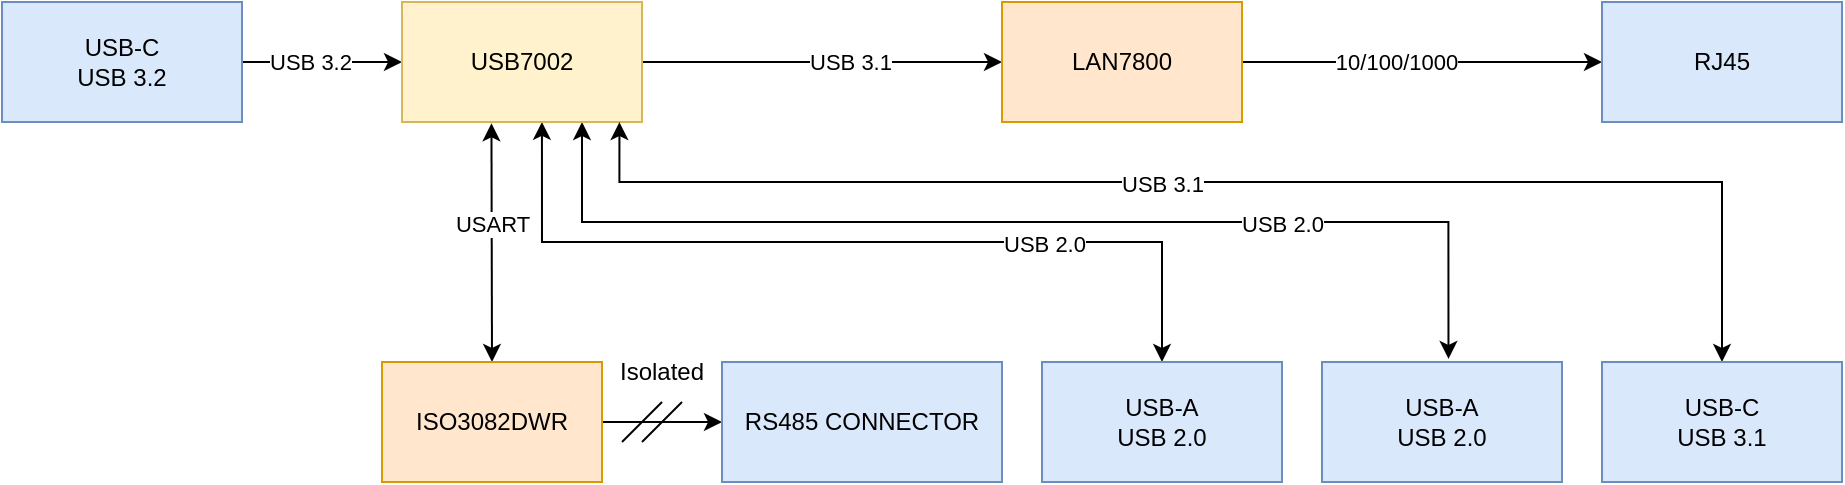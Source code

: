 <mxfile version="20.8.16" type="device"><diagram name="Page-1" id="eM03eiJpHEP8nWIyhxbc"><mxGraphModel dx="978" dy="571" grid="1" gridSize="10" guides="1" tooltips="1" connect="1" arrows="1" fold="1" page="1" pageScale="1" pageWidth="850" pageHeight="1100" math="0" shadow="0"><root><mxCell id="0"/><mxCell id="1" parent="0"/><mxCell id="qbb4gIfr9cdUl_cZGjGj-31" value="" style="edgeStyle=orthogonalEdgeStyle;rounded=0;orthogonalLoop=1;jettySize=auto;html=1;" parent="1" source="qbb4gIfr9cdUl_cZGjGj-7" target="qbb4gIfr9cdUl_cZGjGj-8" edge="1"><mxGeometry relative="1" as="geometry"/></mxCell><mxCell id="qbb4gIfr9cdUl_cZGjGj-32" value="USB 3.2" style="edgeLabel;html=1;align=center;verticalAlign=middle;resizable=0;points=[];" parent="qbb4gIfr9cdUl_cZGjGj-31" vertex="1" connectable="0"><mxGeometry x="-0.144" y="-1" relative="1" as="geometry"><mxPoint y="-1" as="offset"/></mxGeometry></mxCell><mxCell id="qbb4gIfr9cdUl_cZGjGj-7" value="USB-C&lt;br&gt;USB 3.2" style="rounded=0;whiteSpace=wrap;html=1;fillColor=#dae8fc;strokeColor=#6c8ebf;" parent="1" vertex="1"><mxGeometry width="120" height="60" as="geometry"/></mxCell><mxCell id="qbb4gIfr9cdUl_cZGjGj-33" value="" style="edgeStyle=orthogonalEdgeStyle;rounded=0;orthogonalLoop=1;jettySize=auto;html=1;entryX=0;entryY=0.5;entryDx=0;entryDy=0;" parent="1" source="qbb4gIfr9cdUl_cZGjGj-8" target="qbb4gIfr9cdUl_cZGjGj-10" edge="1"><mxGeometry relative="1" as="geometry"><mxPoint x="400" y="30" as="targetPoint"/></mxGeometry></mxCell><mxCell id="qbb4gIfr9cdUl_cZGjGj-34" value="USB 3.1" style="edgeLabel;html=1;align=center;verticalAlign=middle;resizable=0;points=[];" parent="qbb4gIfr9cdUl_cZGjGj-33" vertex="1" connectable="0"><mxGeometry x="0.275" y="2" relative="1" as="geometry"><mxPoint x="-11" y="2" as="offset"/></mxGeometry></mxCell><mxCell id="qbb4gIfr9cdUl_cZGjGj-40" style="edgeStyle=orthogonalEdgeStyle;rounded=0;orthogonalLoop=1;jettySize=auto;html=1;exitX=0.206;exitY=1.011;exitDx=0;exitDy=0;entryX=0.5;entryY=0;entryDx=0;entryDy=0;startArrow=classic;startFill=1;exitPerimeter=0;" parent="1" target="qbb4gIfr9cdUl_cZGjGj-26" edge="1"><mxGeometry relative="1" as="geometry"><mxPoint x="244.72" y="60.66" as="sourcePoint"/><Array as="points"><mxPoint x="245" y="61"/></Array></mxGeometry></mxCell><mxCell id="qbb4gIfr9cdUl_cZGjGj-54" value="USART" style="edgeLabel;html=1;align=center;verticalAlign=middle;resizable=0;points=[];" parent="qbb4gIfr9cdUl_cZGjGj-40" vertex="1" connectable="0"><mxGeometry x="-0.339" y="1" relative="1" as="geometry"><mxPoint x="-1" y="11" as="offset"/></mxGeometry></mxCell><mxCell id="qbb4gIfr9cdUl_cZGjGj-44" style="edgeStyle=orthogonalEdgeStyle;rounded=0;orthogonalLoop=1;jettySize=auto;html=1;exitX=0.583;exitY=0.999;exitDx=0;exitDy=0;entryX=0.5;entryY=0;entryDx=0;entryDy=0;startArrow=classic;startFill=1;endArrow=classic;endFill=1;exitPerimeter=0;" parent="1" source="qbb4gIfr9cdUl_cZGjGj-8" target="qbb4gIfr9cdUl_cZGjGj-14" edge="1"><mxGeometry relative="1" as="geometry"><Array as="points"><mxPoint x="270" y="120"/><mxPoint x="580" y="120"/></Array></mxGeometry></mxCell><mxCell id="qbb4gIfr9cdUl_cZGjGj-53" value="USB 2.0" style="edgeLabel;html=1;align=center;verticalAlign=middle;resizable=0;points=[];" parent="qbb4gIfr9cdUl_cZGjGj-44" vertex="1" connectable="0"><mxGeometry x="0.55" y="-1" relative="1" as="geometry"><mxPoint x="-23" as="offset"/></mxGeometry></mxCell><mxCell id="qbb4gIfr9cdUl_cZGjGj-45" style="edgeStyle=orthogonalEdgeStyle;rounded=0;orthogonalLoop=1;jettySize=auto;html=1;exitX=0.75;exitY=1;exitDx=0;exitDy=0;entryX=0.527;entryY=-0.026;entryDx=0;entryDy=0;entryPerimeter=0;startArrow=classic;startFill=1;endArrow=classic;endFill=1;" parent="1" source="qbb4gIfr9cdUl_cZGjGj-8" target="qbb4gIfr9cdUl_cZGjGj-13" edge="1"><mxGeometry relative="1" as="geometry"><Array as="points"><mxPoint x="290" y="110"/><mxPoint x="723" y="110"/></Array></mxGeometry></mxCell><mxCell id="qbb4gIfr9cdUl_cZGjGj-52" value="USB 2.0" style="edgeLabel;html=1;align=center;verticalAlign=middle;resizable=0;points=[];" parent="qbb4gIfr9cdUl_cZGjGj-45" vertex="1" connectable="0"><mxGeometry x="0.465" y="-1" relative="1" as="geometry"><mxPoint x="-4" as="offset"/></mxGeometry></mxCell><mxCell id="qbb4gIfr9cdUl_cZGjGj-8" value="USB7002" style="rounded=0;whiteSpace=wrap;html=1;fillColor=#fff2cc;strokeColor=#d6b656;" parent="1" vertex="1"><mxGeometry x="200" width="120" height="60" as="geometry"/></mxCell><mxCell id="qbb4gIfr9cdUl_cZGjGj-37" value="" style="edgeStyle=orthogonalEdgeStyle;rounded=0;orthogonalLoop=1;jettySize=auto;html=1;" parent="1" source="qbb4gIfr9cdUl_cZGjGj-10" target="qbb4gIfr9cdUl_cZGjGj-11" edge="1"><mxGeometry relative="1" as="geometry"/></mxCell><mxCell id="qbb4gIfr9cdUl_cZGjGj-38" value="10/100/1000" style="edgeLabel;html=1;align=center;verticalAlign=middle;resizable=0;points=[];" parent="qbb4gIfr9cdUl_cZGjGj-37" vertex="1" connectable="0"><mxGeometry x="-0.15" relative="1" as="geometry"><mxPoint as="offset"/></mxGeometry></mxCell><mxCell id="qbb4gIfr9cdUl_cZGjGj-10" value="LAN7800" style="rounded=0;whiteSpace=wrap;html=1;fillColor=#ffe6cc;strokeColor=#d79b00;" parent="1" vertex="1"><mxGeometry x="500" width="120" height="60" as="geometry"/></mxCell><mxCell id="qbb4gIfr9cdUl_cZGjGj-11" value="RJ45" style="rounded=0;whiteSpace=wrap;html=1;fillColor=#dae8fc;strokeColor=#6c8ebf;" parent="1" vertex="1"><mxGeometry x="800" width="120" height="60" as="geometry"/></mxCell><mxCell id="qbb4gIfr9cdUl_cZGjGj-46" style="edgeStyle=orthogonalEdgeStyle;rounded=0;orthogonalLoop=1;jettySize=auto;html=1;exitX=0.5;exitY=0;exitDx=0;exitDy=0;startArrow=classic;startFill=1;endArrow=classic;endFill=1;entryX=0.906;entryY=1.001;entryDx=0;entryDy=0;entryPerimeter=0;" parent="1" source="qbb4gIfr9cdUl_cZGjGj-12" target="qbb4gIfr9cdUl_cZGjGj-8" edge="1"><mxGeometry relative="1" as="geometry"><mxPoint x="470" y="90" as="targetPoint"/><Array as="points"><mxPoint x="860" y="90"/><mxPoint x="309" y="90"/></Array></mxGeometry></mxCell><mxCell id="qbb4gIfr9cdUl_cZGjGj-50" value="USB 3.1" style="edgeLabel;html=1;align=center;verticalAlign=middle;resizable=0;points=[];" parent="qbb4gIfr9cdUl_cZGjGj-46" vertex="1" connectable="0"><mxGeometry x="0.216" y="1" relative="1" as="geometry"><mxPoint x="38" as="offset"/></mxGeometry></mxCell><mxCell id="qbb4gIfr9cdUl_cZGjGj-12" value="USB-C&lt;br&gt;USB 3.1" style="rounded=0;whiteSpace=wrap;html=1;fillColor=#dae8fc;strokeColor=#6c8ebf;" parent="1" vertex="1"><mxGeometry x="800" y="180" width="120" height="60" as="geometry"/></mxCell><mxCell id="qbb4gIfr9cdUl_cZGjGj-13" value="USB-A&lt;br&gt;USB 2.0" style="rounded=0;whiteSpace=wrap;html=1;fillColor=#dae8fc;strokeColor=#6c8ebf;" parent="1" vertex="1"><mxGeometry x="660" y="180" width="120" height="60" as="geometry"/></mxCell><mxCell id="qbb4gIfr9cdUl_cZGjGj-14" value="USB-A&lt;br&gt;USB 2.0" style="rounded=0;whiteSpace=wrap;html=1;fillColor=#dae8fc;strokeColor=#6c8ebf;" parent="1" vertex="1"><mxGeometry x="520" y="180" width="120" height="60" as="geometry"/></mxCell><mxCell id="o6_Si1-nAaUIVBJCVlAS-2" value="" style="edgeStyle=orthogonalEdgeStyle;rounded=0;orthogonalLoop=1;jettySize=auto;html=1;" edge="1" parent="1" source="qbb4gIfr9cdUl_cZGjGj-26" target="o6_Si1-nAaUIVBJCVlAS-1"><mxGeometry relative="1" as="geometry"/></mxCell><mxCell id="qbb4gIfr9cdUl_cZGjGj-26" value="ISO3082DWR" style="rounded=0;whiteSpace=wrap;html=1;fillColor=#ffe6cc;strokeColor=#d79b00;" parent="1" vertex="1"><mxGeometry x="190" y="180" width="110" height="60" as="geometry"/></mxCell><mxCell id="o6_Si1-nAaUIVBJCVlAS-1" value="RS485 CONNECTOR" style="rounded=0;whiteSpace=wrap;html=1;fillColor=#dae8fc;strokeColor=#6c8ebf;" vertex="1" parent="1"><mxGeometry x="360" y="180" width="140" height="60" as="geometry"/></mxCell><mxCell id="o6_Si1-nAaUIVBJCVlAS-4" value="" style="endArrow=none;html=1;rounded=0;" edge="1" parent="1"><mxGeometry width="50" height="50" relative="1" as="geometry"><mxPoint x="310" y="220" as="sourcePoint"/><mxPoint x="330" y="200" as="targetPoint"/></mxGeometry></mxCell><mxCell id="o6_Si1-nAaUIVBJCVlAS-5" value="" style="endArrow=none;html=1;rounded=0;" edge="1" parent="1"><mxGeometry width="50" height="50" relative="1" as="geometry"><mxPoint x="320" y="220" as="sourcePoint"/><mxPoint x="340" y="200" as="targetPoint"/></mxGeometry></mxCell><mxCell id="o6_Si1-nAaUIVBJCVlAS-6" value="Isolated" style="text;html=1;strokeColor=none;fillColor=none;align=center;verticalAlign=middle;whiteSpace=wrap;rounded=0;" vertex="1" parent="1"><mxGeometry x="300" y="170" width="60" height="30" as="geometry"/></mxCell></root></mxGraphModel></diagram></mxfile>